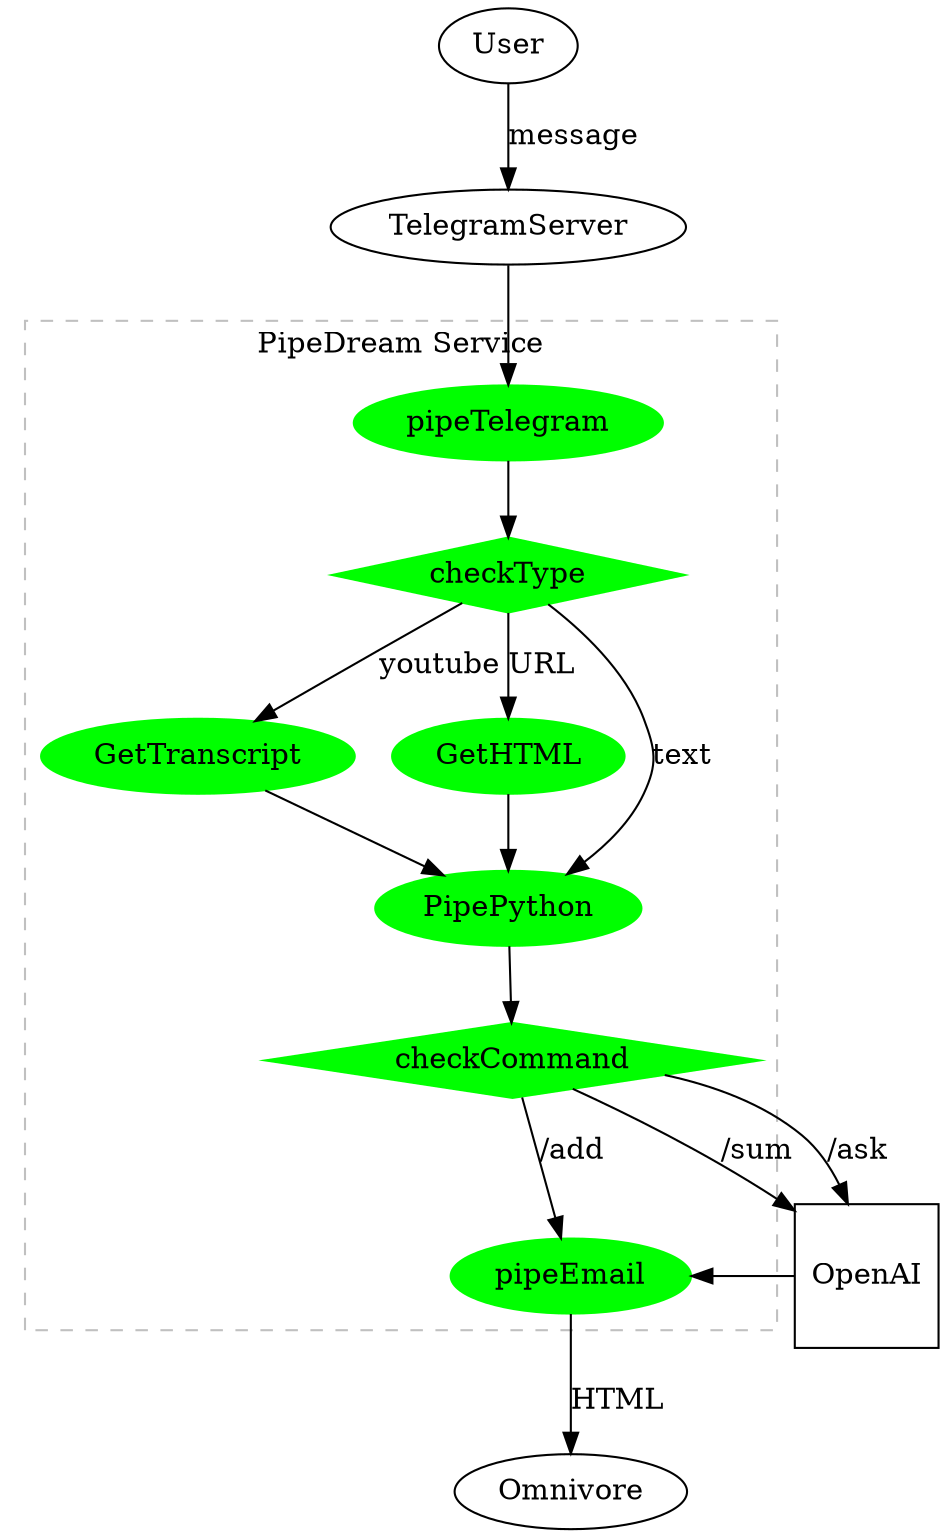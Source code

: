 digraph MessageFlow {
    // node [shape=rectangle, style=filled];
    User -> TelegramServer [label="message"];
    subgraph cluster_PipeDream{
        node [style=filled,color=green];
        style=dashed;
        color=gray;
        label="PipeDream Service";

        checkType [shape=diamond];
        checkCommand [shape=diamond];
    
        pipeTelegram -> checkType;
        checkType -> GetTranscript [label="youtube"];  
        checkType -> GetHTML [label="URL"];  
        checkType -> PipePython [label="text"];
        
        GetHTML -> PipePython;
        GetTranscript -> PipePython;
        PipePython -> checkCommand;
        checkCommand -> pipeEmail [label="/add"];
    }
    
    OpenAI [shape=square];
    checkCommand -> OpenAI [label="/sum"];
    checkCommand -> OpenAI [label="/ask"];
    TelegramServer -> pipeTelegram;  
    OpenAI -> pipeEmail;
    
    pipeEmail -> "Omnivore" [label="HTML"];
}
